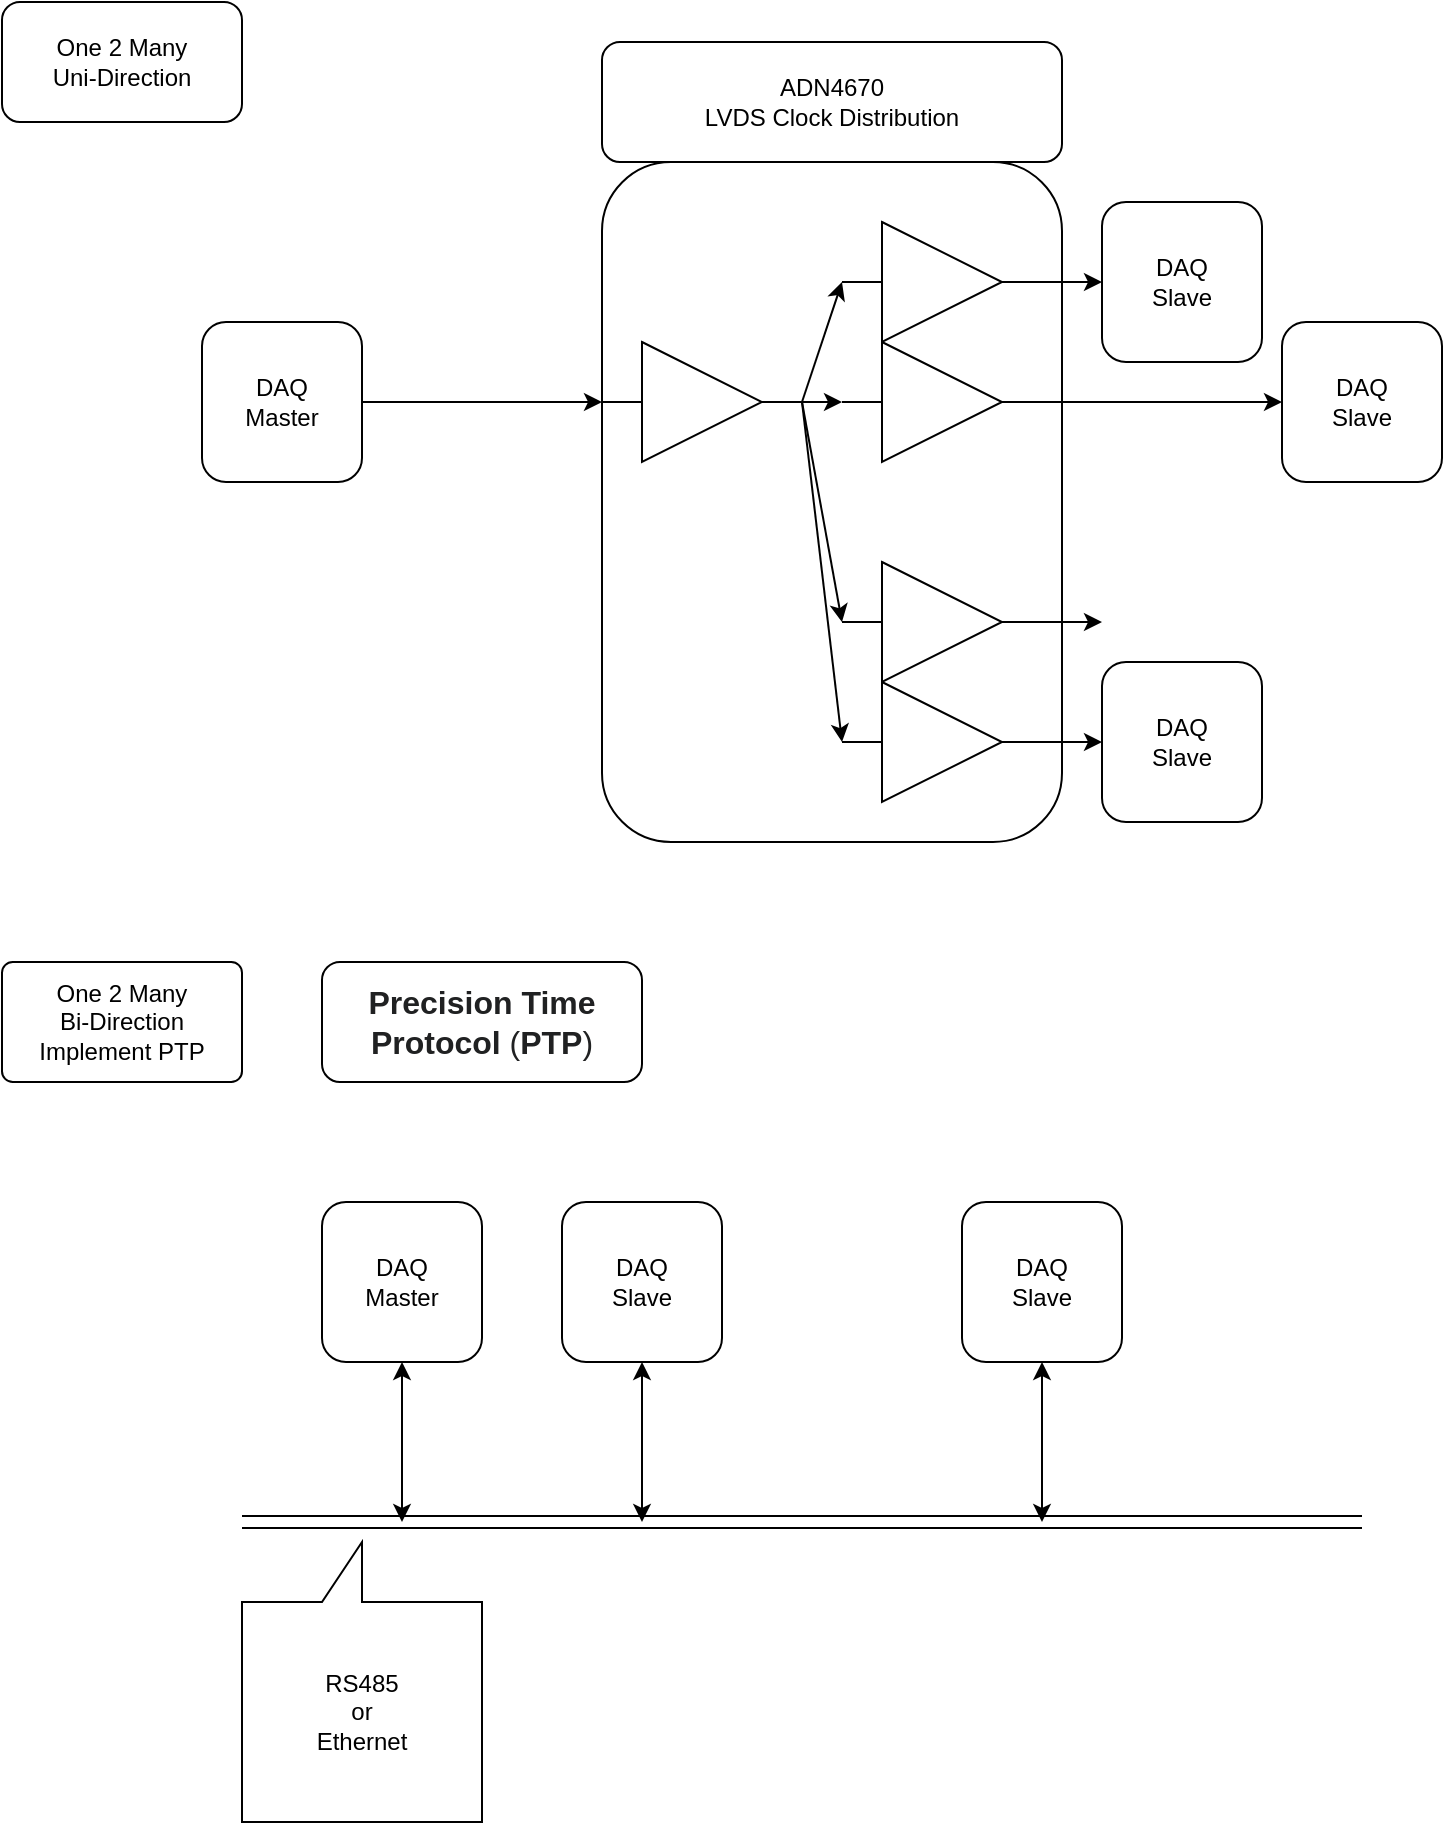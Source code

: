 <mxfile>
    <diagram id="nTYNM7H15bDnmj_XHgR7" name="Page-1">
        <mxGraphModel dx="1001" dy="523" grid="1" gridSize="10" guides="1" tooltips="1" connect="1" arrows="1" fold="1" page="1" pageScale="1" pageWidth="850" pageHeight="1100" math="0" shadow="0">
            <root>
                <mxCell id="0"/>
                <mxCell id="1" parent="0"/>
                <mxCell id="2" value="One 2 Many&lt;br&gt;Uni-Direction" style="rounded=1;whiteSpace=wrap;html=1;" vertex="1" parent="1">
                    <mxGeometry x="40" y="40" width="120" height="60" as="geometry"/>
                </mxCell>
                <mxCell id="3" value="" style="rounded=1;whiteSpace=wrap;html=1;" vertex="1" parent="1">
                    <mxGeometry x="340" y="120" width="230" height="340" as="geometry"/>
                </mxCell>
                <mxCell id="22" value="One 2 Many&lt;br&gt;Bi-Direction&lt;br&gt;Implement PTP" style="rounded=1;whiteSpace=wrap;html=1;arcSize=9;" vertex="1" parent="1">
                    <mxGeometry x="40" y="520" width="120" height="60" as="geometry"/>
                </mxCell>
                <mxCell id="23" value="DAQ&lt;br&gt;Master" style="rounded=1;whiteSpace=wrap;html=1;" vertex="1" parent="1">
                    <mxGeometry x="200" y="640" width="80" height="80" as="geometry"/>
                </mxCell>
                <mxCell id="25" value="" style="shape=link;html=1;width=6;" edge="1" parent="1">
                    <mxGeometry width="100" relative="1" as="geometry">
                        <mxPoint x="160" y="800" as="sourcePoint"/>
                        <mxPoint x="720" y="800" as="targetPoint"/>
                    </mxGeometry>
                </mxCell>
                <mxCell id="26" value="" style="endArrow=classic;startArrow=classic;html=1;entryX=0.5;entryY=1;entryDx=0;entryDy=0;" edge="1" parent="1" target="23">
                    <mxGeometry width="50" height="50" relative="1" as="geometry">
                        <mxPoint x="240" y="800" as="sourcePoint"/>
                        <mxPoint x="400" y="700" as="targetPoint"/>
                    </mxGeometry>
                </mxCell>
                <mxCell id="27" value="DAQ&lt;br&gt;Slave" style="rounded=1;whiteSpace=wrap;html=1;" vertex="1" parent="1">
                    <mxGeometry x="320" y="640" width="80" height="80" as="geometry"/>
                </mxCell>
                <mxCell id="28" value="" style="endArrow=classic;startArrow=classic;html=1;entryX=0.5;entryY=1;entryDx=0;entryDy=0;" edge="1" parent="1" target="27">
                    <mxGeometry width="50" height="50" relative="1" as="geometry">
                        <mxPoint x="360" y="800" as="sourcePoint"/>
                        <mxPoint x="520" y="700" as="targetPoint"/>
                    </mxGeometry>
                </mxCell>
                <mxCell id="29" value="DAQ&lt;br&gt;Slave" style="rounded=1;whiteSpace=wrap;html=1;" vertex="1" parent="1">
                    <mxGeometry x="520" y="640" width="80" height="80" as="geometry"/>
                </mxCell>
                <mxCell id="30" value="" style="endArrow=classic;startArrow=classic;html=1;entryX=0.5;entryY=1;entryDx=0;entryDy=0;" edge="1" parent="1" target="29">
                    <mxGeometry width="50" height="50" relative="1" as="geometry">
                        <mxPoint x="560" y="800" as="sourcePoint"/>
                        <mxPoint x="720" y="700" as="targetPoint"/>
                    </mxGeometry>
                </mxCell>
                <mxCell id="31" value="RS485&lt;br&gt;or&lt;br&gt;Ethernet" style="shape=callout;whiteSpace=wrap;html=1;perimeter=calloutPerimeter;direction=west;" vertex="1" parent="1">
                    <mxGeometry x="160" y="810" width="120" height="140" as="geometry"/>
                </mxCell>
                <mxCell id="37" value="" style="group" vertex="1" connectable="0" parent="1">
                    <mxGeometry x="140" y="140" width="620" height="310" as="geometry"/>
                </mxCell>
                <mxCell id="38" style="edgeStyle=none;html=1;exitX=1;exitY=0.5;exitDx=0;exitDy=0;entryX=0;entryY=0.5;entryDx=0;entryDy=0;" edge="1" parent="37" source="32" target="4">
                    <mxGeometry relative="1" as="geometry"/>
                </mxCell>
                <mxCell id="32" value="DAQ&lt;br&gt;Master" style="rounded=1;whiteSpace=wrap;html=1;" vertex="1" parent="37">
                    <mxGeometry y="60" width="80" height="80" as="geometry"/>
                </mxCell>
                <mxCell id="34" value="DAQ&lt;br&gt;Slave" style="rounded=1;whiteSpace=wrap;html=1;" vertex="1" parent="37">
                    <mxGeometry x="450" width="80" height="80" as="geometry"/>
                </mxCell>
                <mxCell id="35" value="DAQ&lt;br&gt;Slave" style="rounded=1;whiteSpace=wrap;html=1;" vertex="1" parent="37">
                    <mxGeometry x="450" y="230" width="80" height="80" as="geometry"/>
                </mxCell>
                <mxCell id="4" value="" style="verticalLabelPosition=bottom;shadow=0;dashed=0;align=center;html=1;verticalAlign=top;shape=mxgraph.electrical.logic_gates.buffer2;" vertex="1" parent="37">
                    <mxGeometry x="200" y="70" width="100" height="60" as="geometry"/>
                </mxCell>
                <mxCell id="17" style="edgeStyle=none;html=1;exitX=1;exitY=0.5;exitDx=0;exitDy=0;" edge="1" parent="37" source="5">
                    <mxGeometry relative="1" as="geometry">
                        <mxPoint x="450" y="40" as="targetPoint"/>
                    </mxGeometry>
                </mxCell>
                <mxCell id="5" value="" style="verticalLabelPosition=bottom;shadow=0;dashed=0;align=center;html=1;verticalAlign=top;shape=mxgraph.electrical.logic_gates.buffer2;" vertex="1" parent="37">
                    <mxGeometry x="320" y="10" width="100" height="60" as="geometry"/>
                </mxCell>
                <mxCell id="13" style="edgeStyle=none;html=1;exitX=1;exitY=0.5;exitDx=0;exitDy=0;entryX=0;entryY=0.5;entryDx=0;entryDy=0;" edge="1" parent="37" source="4" target="5">
                    <mxGeometry relative="1" as="geometry"/>
                </mxCell>
                <mxCell id="6" value="" style="verticalLabelPosition=bottom;shadow=0;dashed=0;align=center;html=1;verticalAlign=top;shape=mxgraph.electrical.logic_gates.buffer2;" vertex="1" parent="37">
                    <mxGeometry x="320" y="70" width="100" height="60" as="geometry"/>
                </mxCell>
                <mxCell id="14" style="edgeStyle=none;html=1;exitX=1;exitY=0.5;exitDx=0;exitDy=0;entryX=0;entryY=0.5;entryDx=0;entryDy=0;" edge="1" parent="37" source="4" target="6">
                    <mxGeometry relative="1" as="geometry"/>
                </mxCell>
                <mxCell id="19" style="edgeStyle=none;html=1;exitX=1;exitY=0.5;exitDx=0;exitDy=0;" edge="1" parent="37" source="7">
                    <mxGeometry relative="1" as="geometry">
                        <mxPoint x="450" y="210" as="targetPoint"/>
                    </mxGeometry>
                </mxCell>
                <mxCell id="7" value="" style="verticalLabelPosition=bottom;shadow=0;dashed=0;align=center;html=1;verticalAlign=top;shape=mxgraph.electrical.logic_gates.buffer2;" vertex="1" parent="37">
                    <mxGeometry x="320" y="180" width="100" height="60" as="geometry"/>
                </mxCell>
                <mxCell id="15" style="edgeStyle=none;html=1;exitX=1;exitY=0.5;exitDx=0;exitDy=0;entryX=0;entryY=0.5;entryDx=0;entryDy=0;" edge="1" parent="37" source="4" target="7">
                    <mxGeometry relative="1" as="geometry"/>
                </mxCell>
                <mxCell id="20" style="edgeStyle=none;html=1;exitX=1;exitY=0.5;exitDx=0;exitDy=0;" edge="1" parent="37" source="8">
                    <mxGeometry relative="1" as="geometry">
                        <mxPoint x="450" y="270" as="targetPoint"/>
                    </mxGeometry>
                </mxCell>
                <mxCell id="8" value="" style="verticalLabelPosition=bottom;shadow=0;dashed=0;align=center;html=1;verticalAlign=top;shape=mxgraph.electrical.logic_gates.buffer2;" vertex="1" parent="37">
                    <mxGeometry x="320" y="240" width="100" height="60" as="geometry"/>
                </mxCell>
                <mxCell id="16" style="edgeStyle=none;html=1;exitX=1;exitY=0.5;exitDx=0;exitDy=0;entryX=0;entryY=0.5;entryDx=0;entryDy=0;" edge="1" parent="37" source="4" target="8">
                    <mxGeometry relative="1" as="geometry"/>
                </mxCell>
                <mxCell id="36" value="DAQ&lt;br&gt;Slave" style="rounded=1;whiteSpace=wrap;html=1;" vertex="1" parent="37">
                    <mxGeometry x="540" y="60" width="80" height="80" as="geometry"/>
                </mxCell>
                <mxCell id="18" style="edgeStyle=none;html=1;exitX=1;exitY=0.5;exitDx=0;exitDy=0;entryX=0;entryY=0.5;entryDx=0;entryDy=0;" edge="1" parent="37" source="6" target="36">
                    <mxGeometry relative="1" as="geometry">
                        <mxPoint x="450" y="100" as="targetPoint"/>
                    </mxGeometry>
                </mxCell>
                <mxCell id="41" value="ADN4670&lt;br&gt;LVDS Clock Distribution" style="rounded=1;whiteSpace=wrap;html=1;" vertex="1" parent="1">
                    <mxGeometry x="340" y="60" width="230" height="60" as="geometry"/>
                </mxCell>
                <mxCell id="42" value="&lt;b style=&quot;color: rgb(32, 33, 34); font-family: sans-serif; font-size: 16px; text-align: start; background-color: rgb(255, 255, 255);&quot;&gt;Precision Time Protocol&lt;/b&gt;&lt;span style=&quot;color: rgb(32, 33, 34); font-family: sans-serif; font-size: 16px; text-align: start; background-color: rgb(255, 255, 255);&quot;&gt;&amp;nbsp;(&lt;/span&gt;&lt;b style=&quot;color: rgb(32, 33, 34); font-family: sans-serif; font-size: 16px; text-align: start; background-color: rgb(255, 255, 255);&quot;&gt;PTP&lt;/b&gt;&lt;span style=&quot;color: rgb(32, 33, 34); font-family: sans-serif; font-size: 16px; text-align: start; background-color: rgb(255, 255, 255);&quot;&gt;)&lt;/span&gt;" style="rounded=1;whiteSpace=wrap;html=1;" vertex="1" parent="1">
                    <mxGeometry x="200" y="520" width="160" height="60" as="geometry"/>
                </mxCell>
            </root>
        </mxGraphModel>
    </diagram>
</mxfile>